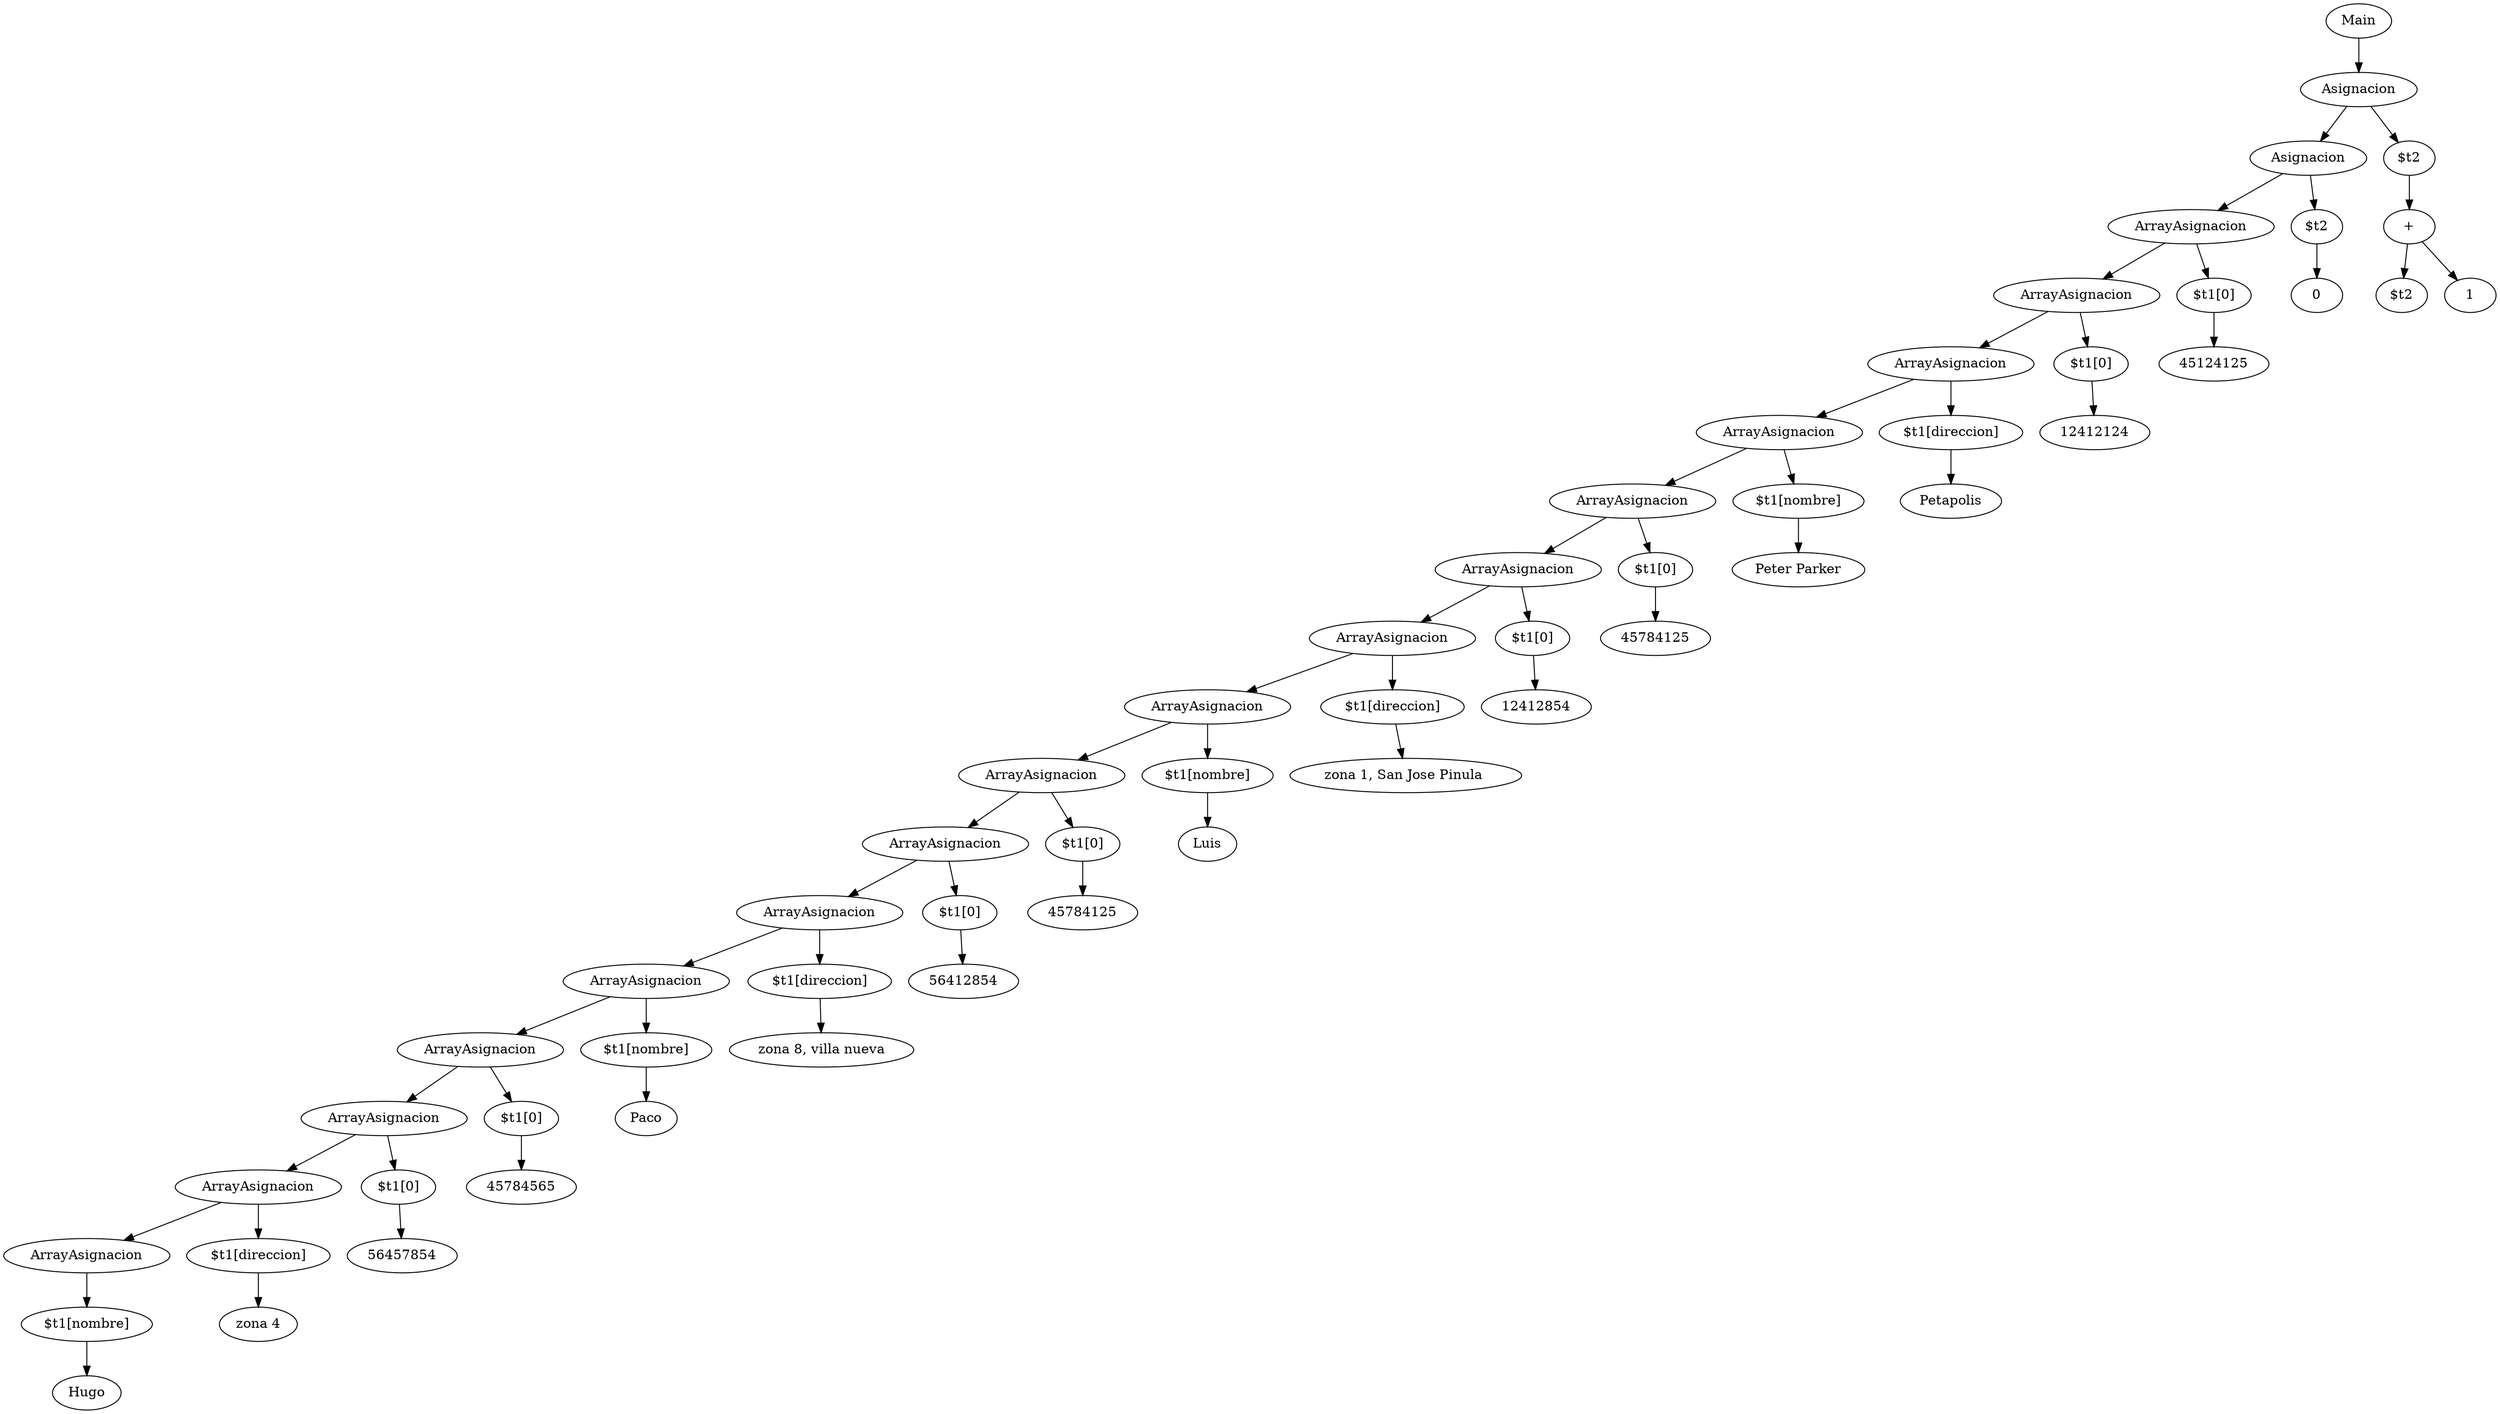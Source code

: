 Digraph{
 p0[label="Main"];
nodo1[label="Hugo"];
nodo2[label="$t1[nombre]"];
p1[label="ArrayAsignacion"];
p1->nodo2;
nodo2->nodo1;
nodo3[label="zona 4"];
nodo4[label="$t1[direccion]"];
p2[label="ArrayAsignacion"];
p2->nodo4;
nodo4->nodo3;
nodo5[label="56457854"];
nodo6[label="$t1[0]"];
p3[label="ArrayAsignacion"];
p3->nodo6;
nodo6->nodo5;
nodo7[label="45784565"];
nodo8[label="$t1[0]"];
p4[label="ArrayAsignacion"];
p4->nodo8;
nodo8->nodo7;
nodo9[label="Paco"];
nodo10[label="$t1[nombre]"];
p5[label="ArrayAsignacion"];
p5->nodo10;
nodo10->nodo9;
nodo11[label="zona 8, villa nueva"];
nodo12[label="$t1[direccion]"];
p6[label="ArrayAsignacion"];
p6->nodo12;
nodo12->nodo11;
nodo13[label="56412854"];
nodo14[label="$t1[0]"];
p7[label="ArrayAsignacion"];
p7->nodo14;
nodo14->nodo13;
nodo15[label="45784125"];
nodo16[label="$t1[0]"];
p8[label="ArrayAsignacion"];
p8->nodo16;
nodo16->nodo15;
nodo17[label="Luis"];
nodo18[label="$t1[nombre]"];
p9[label="ArrayAsignacion"];
p9->nodo18;
nodo18->nodo17;
nodo19[label="zona 1, San Jose Pinula "];
nodo20[label="$t1[direccion]"];
p10[label="ArrayAsignacion"];
p10->nodo20;
nodo20->nodo19;
nodo21[label="12412854"];
nodo22[label="$t1[0]"];
p11[label="ArrayAsignacion"];
p11->nodo22;
nodo22->nodo21;
nodo23[label="45784125"];
nodo24[label="$t1[0]"];
p12[label="ArrayAsignacion"];
p12->nodo24;
nodo24->nodo23;
nodo25[label="Peter Parker"];
nodo26[label="$t1[nombre]"];
p13[label="ArrayAsignacion"];
p13->nodo26;
nodo26->nodo25;
nodo27[label="Petapolis"];
nodo28[label="$t1[direccion]"];
p14[label="ArrayAsignacion"];
p14->nodo28;
nodo28->nodo27;
nodo29[label="12412124"];
nodo30[label="$t1[0]"];
p15[label="ArrayAsignacion"];
p15->nodo30;
nodo30->nodo29;
nodo31[label="45124125"];
nodo32[label="$t1[0]"];
p16[label="ArrayAsignacion"];
p16->nodo32;
nodo32->nodo31;
nodo33[label="0"];
nodo34[label="$t2"];
p17[label="Asignacion"];
p17->nodo34;
nodo34->nodo33;
nodo35[label="$t2"];
nodo36[label="1"];
nodo37[label="+"];
nodo37->nodo35;
nodo37->nodo36;
nodo38[label="$t2"];
p18[label="Asignacion"];
p18->nodo38;
nodo38->nodo37;
p0->p18;
p18->p17;
p17->p16;
p16->p15;
p15->p14;
p14->p13;
p13->p12;
p12->p11;
p11->p10;
p10->p9;
p9->p8;
p8->p7;
p7->p6;
p6->p5;
p5->p4;
p4->p3;
p3->p2;
p2->p1;
}